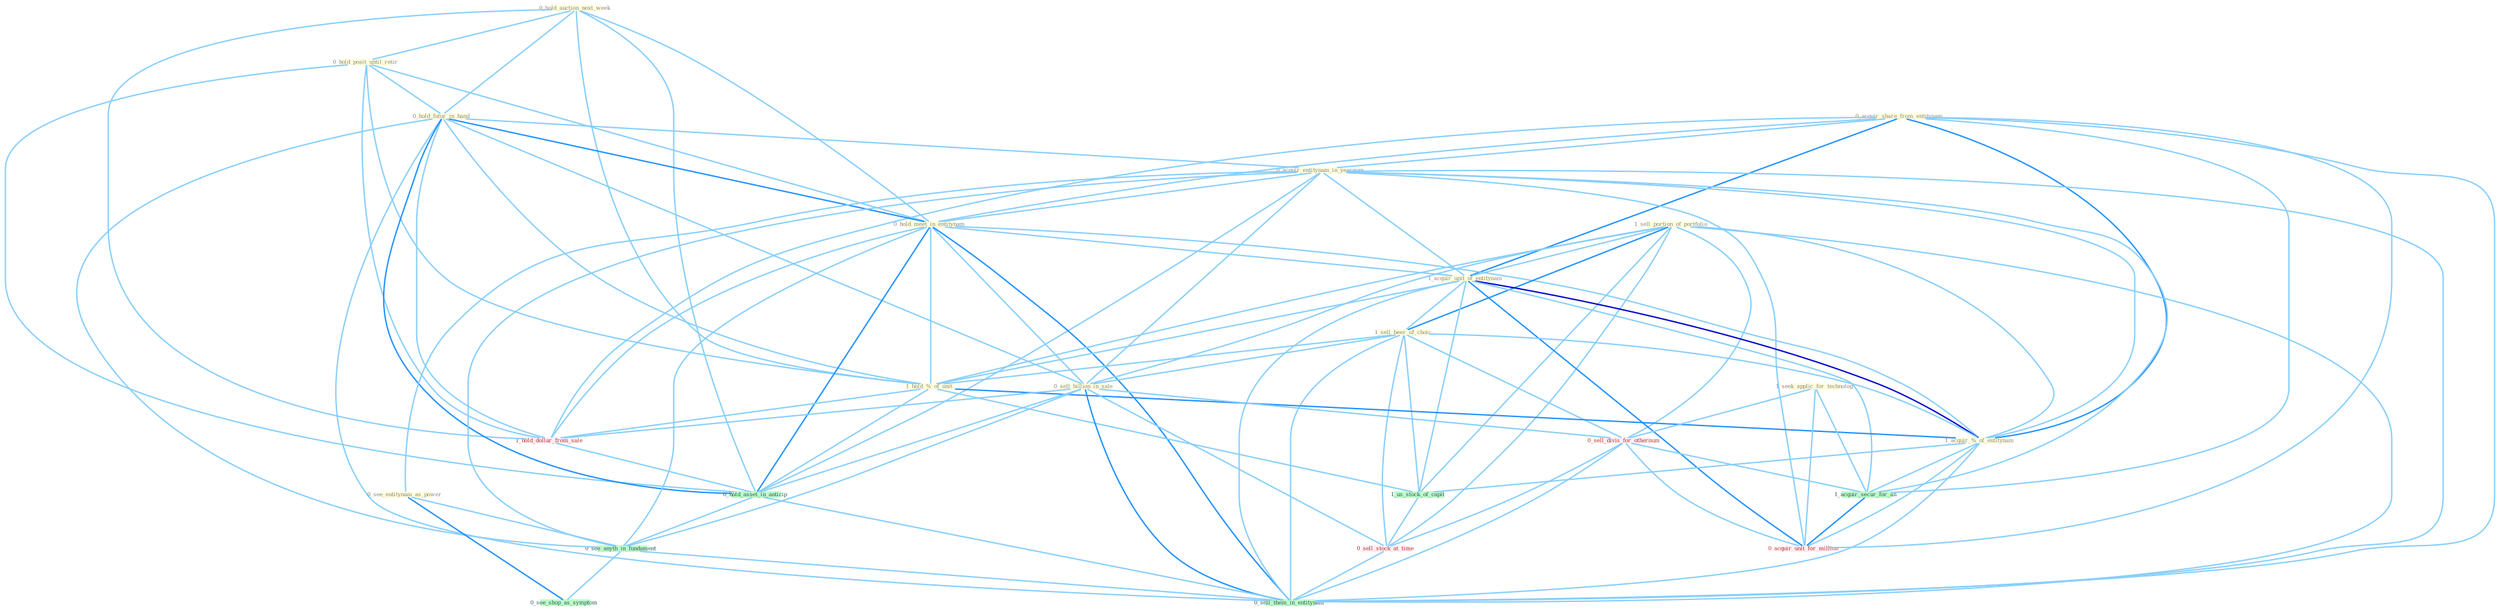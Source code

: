Graph G{ 
    node
    [shape=polygon,style=filled,width=.5,height=.06,color="#BDFCC9",fixedsize=true,fontsize=4,
    fontcolor="#2f4f4f"];
    {node
    [color="#ffffe0", fontcolor="#8b7d6b"] "0_acquir_share_from_entitynam " "0_hold_auction_next_week " "0_hold_posit_until_retir " "0_hold_futur_in_hand " "0_acquir_entitynam_in_yearnum " "0_hold_meet_in_entitynam " "1_sell_portion_of_portfolio " "1_acquir_unit_of_entitynam " "1_sell_beer_of_choic " "0_see_entitynam_as_power " "1_hold_%_of_unit " "0_sell_billion_in_sale " "1_seek_applic_for_technolog " "1_acquir_%_of_entitynam "}
{node [color="#fff0f5", fontcolor="#b22222"] "0_sell_divis_for_othernum " "1_hold_dollar_from_sale " "0_sell_stock_at_time " "0_acquir_unit_for_million "}
edge [color="#B0E2FF"];

	"0_acquir_share_from_entitynam " -- "0_acquir_entitynam_in_yearnum " [w="1", color="#87cefa" ];
	"0_acquir_share_from_entitynam " -- "0_hold_meet_in_entitynam " [w="1", color="#87cefa" ];
	"0_acquir_share_from_entitynam " -- "1_acquir_unit_of_entitynam " [w="2", color="#1e90ff" , len=0.8];
	"0_acquir_share_from_entitynam " -- "1_acquir_%_of_entitynam " [w="2", color="#1e90ff" , len=0.8];
	"0_acquir_share_from_entitynam " -- "1_acquir_secur_for_an " [w="1", color="#87cefa" ];
	"0_acquir_share_from_entitynam " -- "1_hold_dollar_from_sale " [w="1", color="#87cefa" ];
	"0_acquir_share_from_entitynam " -- "0_acquir_unit_for_million " [w="1", color="#87cefa" ];
	"0_acquir_share_from_entitynam " -- "0_sell_them_in_entitynam " [w="1", color="#87cefa" ];
	"0_hold_auction_next_week " -- "0_hold_posit_until_retir " [w="1", color="#87cefa" ];
	"0_hold_auction_next_week " -- "0_hold_futur_in_hand " [w="1", color="#87cefa" ];
	"0_hold_auction_next_week " -- "0_hold_meet_in_entitynam " [w="1", color="#87cefa" ];
	"0_hold_auction_next_week " -- "1_hold_%_of_unit " [w="1", color="#87cefa" ];
	"0_hold_auction_next_week " -- "1_hold_dollar_from_sale " [w="1", color="#87cefa" ];
	"0_hold_auction_next_week " -- "0_hold_asset_in_anticip " [w="1", color="#87cefa" ];
	"0_hold_posit_until_retir " -- "0_hold_futur_in_hand " [w="1", color="#87cefa" ];
	"0_hold_posit_until_retir " -- "0_hold_meet_in_entitynam " [w="1", color="#87cefa" ];
	"0_hold_posit_until_retir " -- "1_hold_%_of_unit " [w="1", color="#87cefa" ];
	"0_hold_posit_until_retir " -- "1_hold_dollar_from_sale " [w="1", color="#87cefa" ];
	"0_hold_posit_until_retir " -- "0_hold_asset_in_anticip " [w="1", color="#87cefa" ];
	"0_hold_futur_in_hand " -- "0_acquir_entitynam_in_yearnum " [w="1", color="#87cefa" ];
	"0_hold_futur_in_hand " -- "0_hold_meet_in_entitynam " [w="2", color="#1e90ff" , len=0.8];
	"0_hold_futur_in_hand " -- "1_hold_%_of_unit " [w="1", color="#87cefa" ];
	"0_hold_futur_in_hand " -- "0_sell_billion_in_sale " [w="1", color="#87cefa" ];
	"0_hold_futur_in_hand " -- "1_hold_dollar_from_sale " [w="1", color="#87cefa" ];
	"0_hold_futur_in_hand " -- "0_hold_asset_in_anticip " [w="2", color="#1e90ff" , len=0.8];
	"0_hold_futur_in_hand " -- "0_see_anyth_in_fundament " [w="1", color="#87cefa" ];
	"0_hold_futur_in_hand " -- "0_sell_them_in_entitynam " [w="1", color="#87cefa" ];
	"0_acquir_entitynam_in_yearnum " -- "0_hold_meet_in_entitynam " [w="1", color="#87cefa" ];
	"0_acquir_entitynam_in_yearnum " -- "1_acquir_unit_of_entitynam " [w="1", color="#87cefa" ];
	"0_acquir_entitynam_in_yearnum " -- "0_see_entitynam_as_power " [w="1", color="#87cefa" ];
	"0_acquir_entitynam_in_yearnum " -- "0_sell_billion_in_sale " [w="1", color="#87cefa" ];
	"0_acquir_entitynam_in_yearnum " -- "1_acquir_%_of_entitynam " [w="1", color="#87cefa" ];
	"0_acquir_entitynam_in_yearnum " -- "1_acquir_secur_for_an " [w="1", color="#87cefa" ];
	"0_acquir_entitynam_in_yearnum " -- "0_hold_asset_in_anticip " [w="1", color="#87cefa" ];
	"0_acquir_entitynam_in_yearnum " -- "0_see_anyth_in_fundament " [w="1", color="#87cefa" ];
	"0_acquir_entitynam_in_yearnum " -- "0_acquir_unit_for_million " [w="1", color="#87cefa" ];
	"0_acquir_entitynam_in_yearnum " -- "0_sell_them_in_entitynam " [w="1", color="#87cefa" ];
	"0_hold_meet_in_entitynam " -- "1_acquir_unit_of_entitynam " [w="1", color="#87cefa" ];
	"0_hold_meet_in_entitynam " -- "1_hold_%_of_unit " [w="1", color="#87cefa" ];
	"0_hold_meet_in_entitynam " -- "0_sell_billion_in_sale " [w="1", color="#87cefa" ];
	"0_hold_meet_in_entitynam " -- "1_acquir_%_of_entitynam " [w="1", color="#87cefa" ];
	"0_hold_meet_in_entitynam " -- "1_hold_dollar_from_sale " [w="1", color="#87cefa" ];
	"0_hold_meet_in_entitynam " -- "0_hold_asset_in_anticip " [w="2", color="#1e90ff" , len=0.8];
	"0_hold_meet_in_entitynam " -- "0_see_anyth_in_fundament " [w="1", color="#87cefa" ];
	"0_hold_meet_in_entitynam " -- "0_sell_them_in_entitynam " [w="2", color="#1e90ff" , len=0.8];
	"1_sell_portion_of_portfolio " -- "1_acquir_unit_of_entitynam " [w="1", color="#87cefa" ];
	"1_sell_portion_of_portfolio " -- "1_sell_beer_of_choic " [w="2", color="#1e90ff" , len=0.8];
	"1_sell_portion_of_portfolio " -- "1_hold_%_of_unit " [w="1", color="#87cefa" ];
	"1_sell_portion_of_portfolio " -- "0_sell_billion_in_sale " [w="1", color="#87cefa" ];
	"1_sell_portion_of_portfolio " -- "1_acquir_%_of_entitynam " [w="1", color="#87cefa" ];
	"1_sell_portion_of_portfolio " -- "0_sell_divis_for_othernum " [w="1", color="#87cefa" ];
	"1_sell_portion_of_portfolio " -- "1_us_stock_of_capit " [w="1", color="#87cefa" ];
	"1_sell_portion_of_portfolio " -- "0_sell_stock_at_time " [w="1", color="#87cefa" ];
	"1_sell_portion_of_portfolio " -- "0_sell_them_in_entitynam " [w="1", color="#87cefa" ];
	"1_acquir_unit_of_entitynam " -- "1_sell_beer_of_choic " [w="1", color="#87cefa" ];
	"1_acquir_unit_of_entitynam " -- "1_hold_%_of_unit " [w="1", color="#87cefa" ];
	"1_acquir_unit_of_entitynam " -- "1_acquir_%_of_entitynam " [w="3", color="#0000cd" , len=0.6];
	"1_acquir_unit_of_entitynam " -- "1_acquir_secur_for_an " [w="1", color="#87cefa" ];
	"1_acquir_unit_of_entitynam " -- "1_us_stock_of_capit " [w="1", color="#87cefa" ];
	"1_acquir_unit_of_entitynam " -- "0_acquir_unit_for_million " [w="2", color="#1e90ff" , len=0.8];
	"1_acquir_unit_of_entitynam " -- "0_sell_them_in_entitynam " [w="1", color="#87cefa" ];
	"1_sell_beer_of_choic " -- "1_hold_%_of_unit " [w="1", color="#87cefa" ];
	"1_sell_beer_of_choic " -- "0_sell_billion_in_sale " [w="1", color="#87cefa" ];
	"1_sell_beer_of_choic " -- "1_acquir_%_of_entitynam " [w="1", color="#87cefa" ];
	"1_sell_beer_of_choic " -- "0_sell_divis_for_othernum " [w="1", color="#87cefa" ];
	"1_sell_beer_of_choic " -- "1_us_stock_of_capit " [w="1", color="#87cefa" ];
	"1_sell_beer_of_choic " -- "0_sell_stock_at_time " [w="1", color="#87cefa" ];
	"1_sell_beer_of_choic " -- "0_sell_them_in_entitynam " [w="1", color="#87cefa" ];
	"0_see_entitynam_as_power " -- "0_see_anyth_in_fundament " [w="1", color="#87cefa" ];
	"0_see_entitynam_as_power " -- "0_see_shop_as_symptom " [w="2", color="#1e90ff" , len=0.8];
	"1_hold_%_of_unit " -- "1_acquir_%_of_entitynam " [w="2", color="#1e90ff" , len=0.8];
	"1_hold_%_of_unit " -- "1_us_stock_of_capit " [w="1", color="#87cefa" ];
	"1_hold_%_of_unit " -- "1_hold_dollar_from_sale " [w="1", color="#87cefa" ];
	"1_hold_%_of_unit " -- "0_hold_asset_in_anticip " [w="1", color="#87cefa" ];
	"0_sell_billion_in_sale " -- "0_sell_divis_for_othernum " [w="1", color="#87cefa" ];
	"0_sell_billion_in_sale " -- "1_hold_dollar_from_sale " [w="1", color="#87cefa" ];
	"0_sell_billion_in_sale " -- "0_hold_asset_in_anticip " [w="1", color="#87cefa" ];
	"0_sell_billion_in_sale " -- "0_sell_stock_at_time " [w="1", color="#87cefa" ];
	"0_sell_billion_in_sale " -- "0_see_anyth_in_fundament " [w="1", color="#87cefa" ];
	"0_sell_billion_in_sale " -- "0_sell_them_in_entitynam " [w="2", color="#1e90ff" , len=0.8];
	"1_seek_applic_for_technolog " -- "0_sell_divis_for_othernum " [w="1", color="#87cefa" ];
	"1_seek_applic_for_technolog " -- "1_acquir_secur_for_an " [w="1", color="#87cefa" ];
	"1_seek_applic_for_technolog " -- "0_acquir_unit_for_million " [w="1", color="#87cefa" ];
	"1_acquir_%_of_entitynam " -- "1_acquir_secur_for_an " [w="1", color="#87cefa" ];
	"1_acquir_%_of_entitynam " -- "1_us_stock_of_capit " [w="1", color="#87cefa" ];
	"1_acquir_%_of_entitynam " -- "0_acquir_unit_for_million " [w="1", color="#87cefa" ];
	"1_acquir_%_of_entitynam " -- "0_sell_them_in_entitynam " [w="1", color="#87cefa" ];
	"0_sell_divis_for_othernum " -- "1_acquir_secur_for_an " [w="1", color="#87cefa" ];
	"0_sell_divis_for_othernum " -- "0_sell_stock_at_time " [w="1", color="#87cefa" ];
	"0_sell_divis_for_othernum " -- "0_acquir_unit_for_million " [w="1", color="#87cefa" ];
	"0_sell_divis_for_othernum " -- "0_sell_them_in_entitynam " [w="1", color="#87cefa" ];
	"1_acquir_secur_for_an " -- "0_acquir_unit_for_million " [w="2", color="#1e90ff" , len=0.8];
	"1_us_stock_of_capit " -- "0_sell_stock_at_time " [w="1", color="#87cefa" ];
	"1_hold_dollar_from_sale " -- "0_hold_asset_in_anticip " [w="1", color="#87cefa" ];
	"0_hold_asset_in_anticip " -- "0_see_anyth_in_fundament " [w="1", color="#87cefa" ];
	"0_hold_asset_in_anticip " -- "0_sell_them_in_entitynam " [w="1", color="#87cefa" ];
	"0_sell_stock_at_time " -- "0_sell_them_in_entitynam " [w="1", color="#87cefa" ];
	"0_see_anyth_in_fundament " -- "0_see_shop_as_symptom " [w="1", color="#87cefa" ];
	"0_see_anyth_in_fundament " -- "0_sell_them_in_entitynam " [w="1", color="#87cefa" ];
}